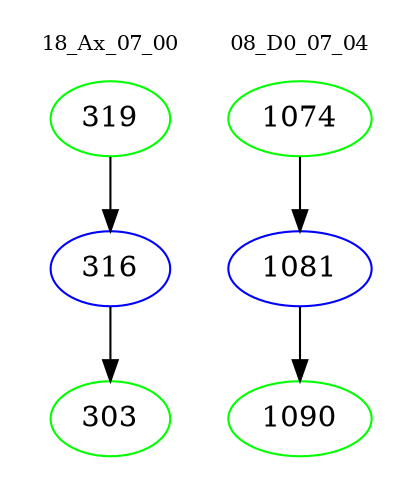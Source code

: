 digraph{
subgraph cluster_0 {
color = white
label = "18_Ax_07_00";
fontsize=10;
T0_319 [label="319", color="green"]
T0_319 -> T0_316 [color="black"]
T0_316 [label="316", color="blue"]
T0_316 -> T0_303 [color="black"]
T0_303 [label="303", color="green"]
}
subgraph cluster_1 {
color = white
label = "08_D0_07_04";
fontsize=10;
T1_1074 [label="1074", color="green"]
T1_1074 -> T1_1081 [color="black"]
T1_1081 [label="1081", color="blue"]
T1_1081 -> T1_1090 [color="black"]
T1_1090 [label="1090", color="green"]
}
}
